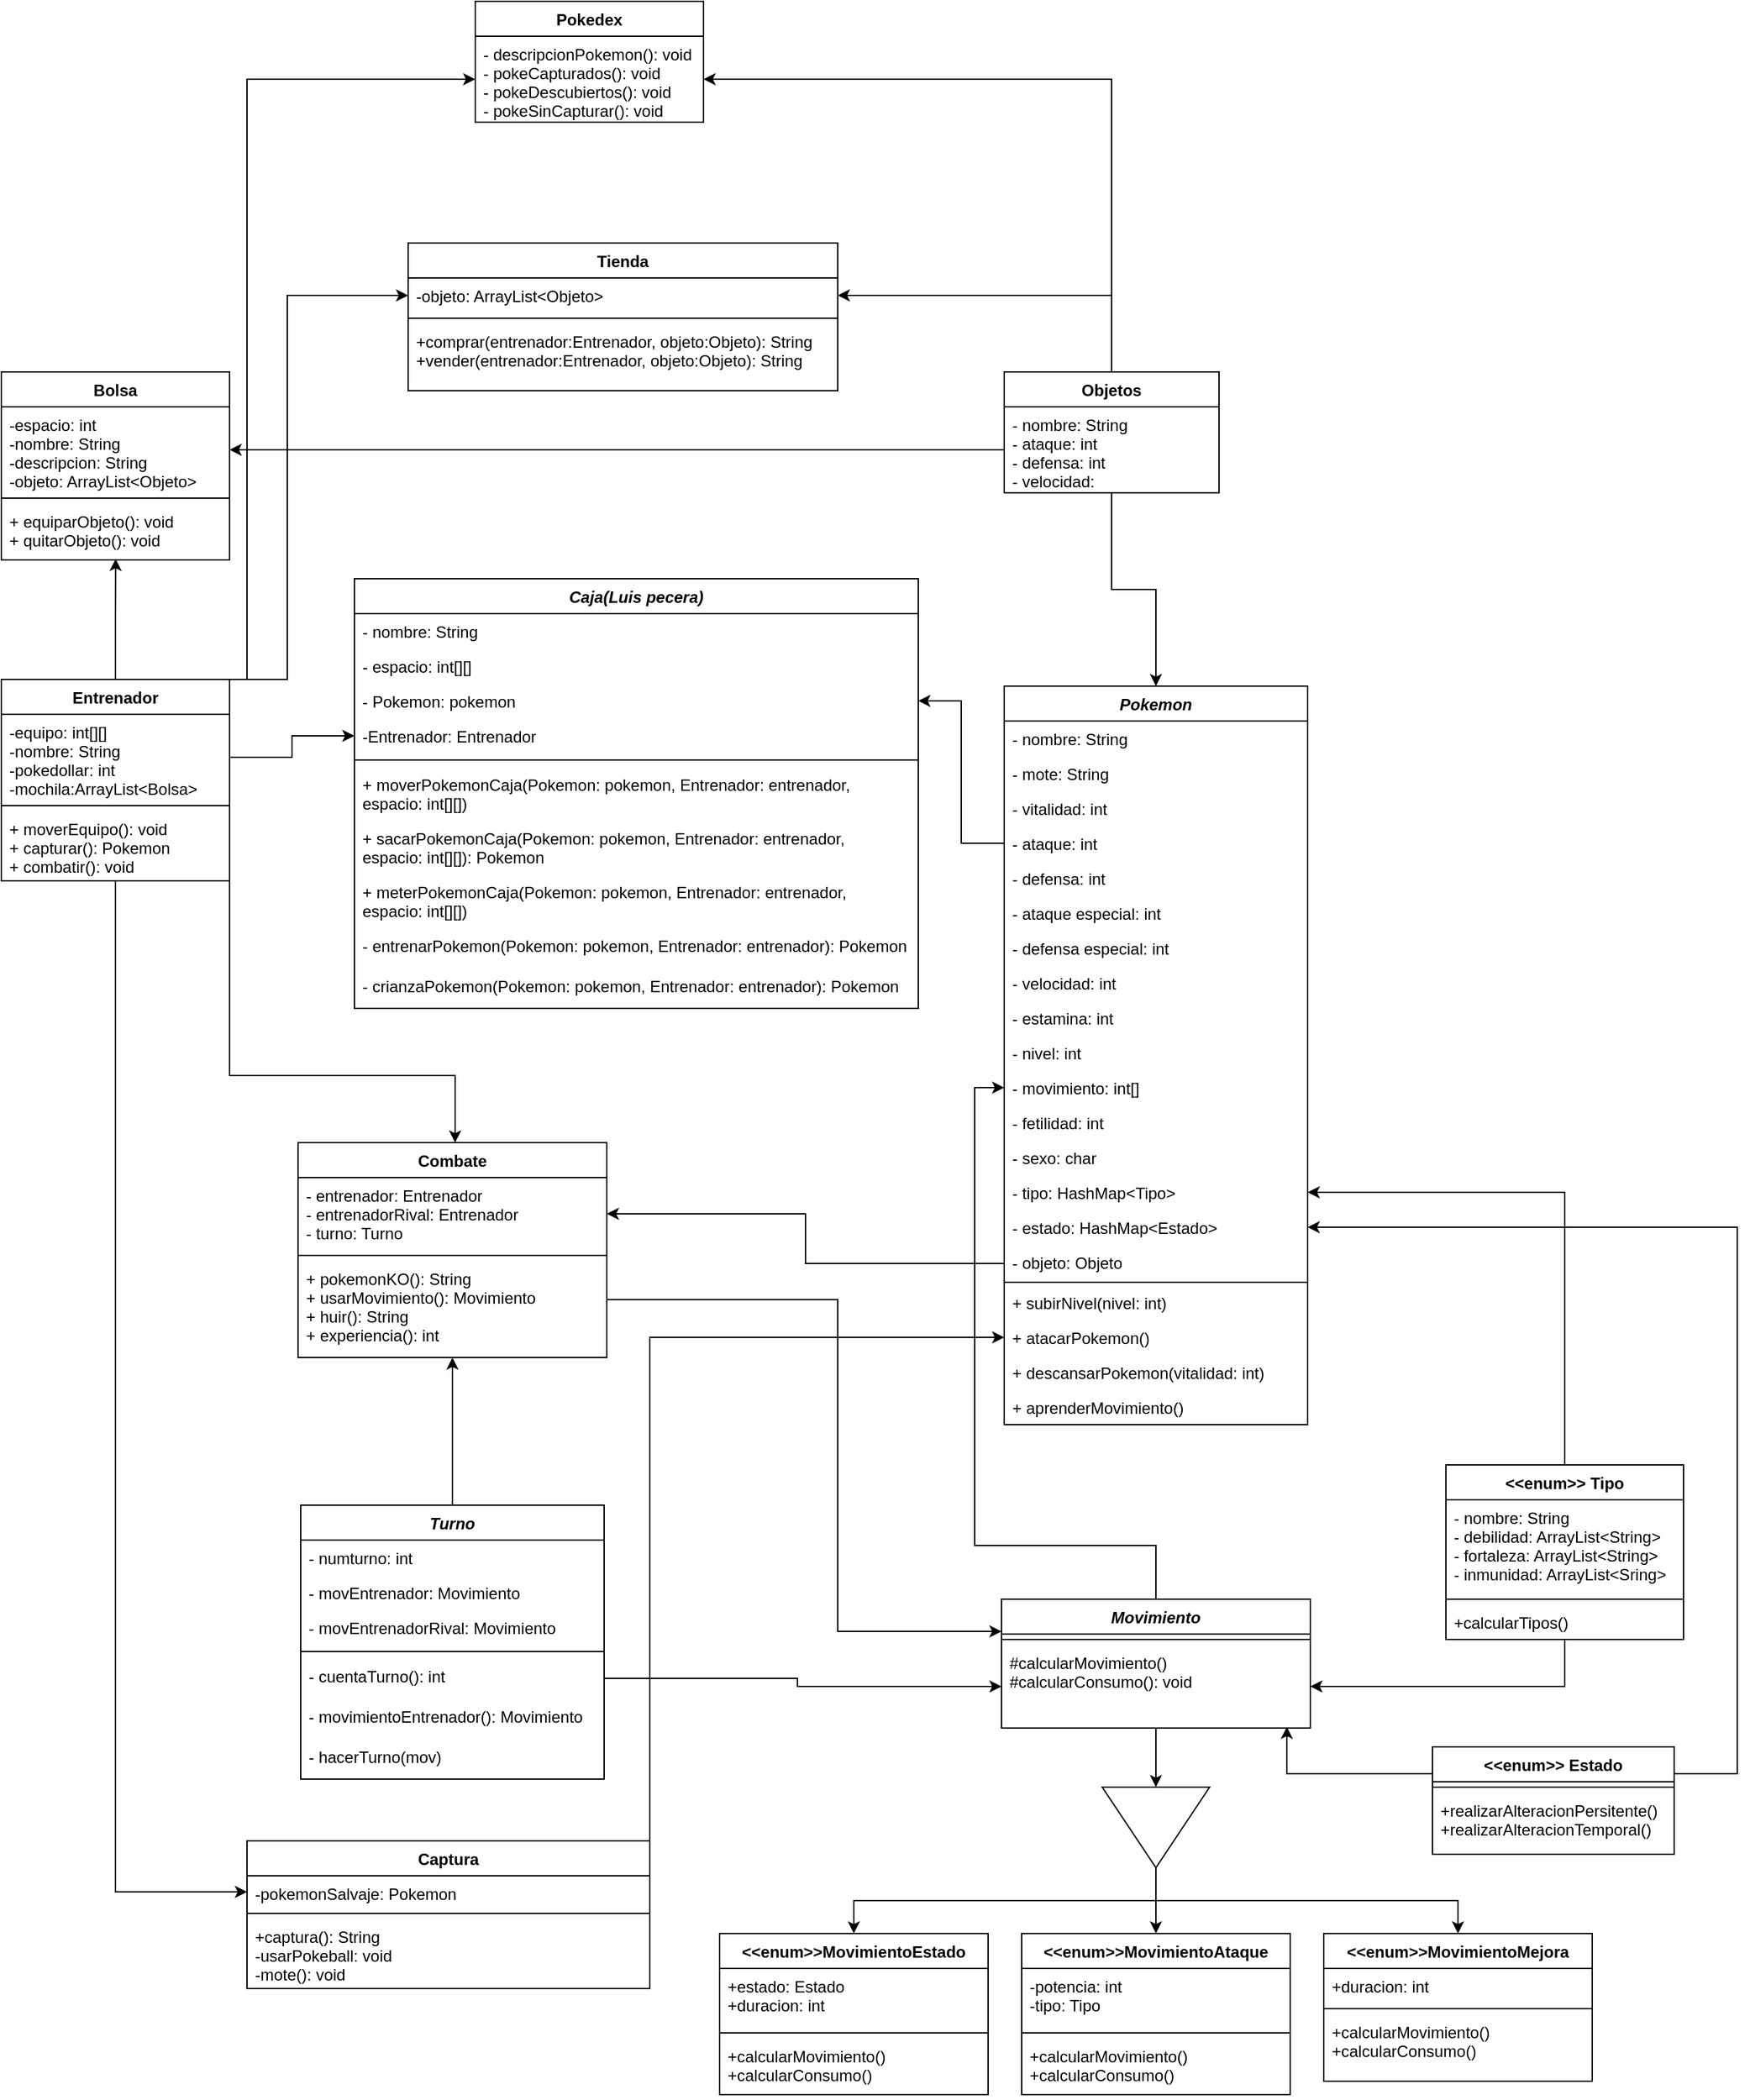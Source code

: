 <mxfile version="20.8.10" type="device"><diagram id="C5RBs43oDa-KdzZeNtuy" name="Page-1"><mxGraphModel dx="2442" dy="2124" grid="1" gridSize="10" guides="1" tooltips="1" connect="1" arrows="1" fold="1" page="1" pageScale="1" pageWidth="827" pageHeight="1169" math="0" shadow="0"><root><mxCell id="WIyWlLk6GJQsqaUBKTNV-0"/><mxCell id="WIyWlLk6GJQsqaUBKTNV-1" parent="WIyWlLk6GJQsqaUBKTNV-0"/><mxCell id="wkI_VDcs6l9DuilBh-8l-0" value="Pokemon" style="swimlane;fontStyle=3;align=center;verticalAlign=top;childLayout=stackLayout;horizontal=1;startSize=26;horizontalStack=0;resizeParent=1;resizeLast=0;collapsible=1;marginBottom=0;rounded=0;shadow=0;strokeWidth=1;" parent="WIyWlLk6GJQsqaUBKTNV-1" vertex="1"><mxGeometry x="334" y="240" width="226" height="550" as="geometry"><mxRectangle x="230" y="140" width="160" height="26" as="alternateBounds"/></mxGeometry></mxCell><mxCell id="wkI_VDcs6l9DuilBh-8l-1" value="- nombre: String" style="text;align=left;verticalAlign=top;spacingLeft=4;spacingRight=4;overflow=hidden;rotatable=0;points=[[0,0.5],[1,0.5]];portConstraint=eastwest;" parent="wkI_VDcs6l9DuilBh-8l-0" vertex="1"><mxGeometry y="26" width="226" height="26" as="geometry"/></mxCell><mxCell id="wkI_VDcs6l9DuilBh-8l-2" value="- mote: String" style="text;align=left;verticalAlign=top;spacingLeft=4;spacingRight=4;overflow=hidden;rotatable=0;points=[[0,0.5],[1,0.5]];portConstraint=eastwest;rounded=0;shadow=0;html=0;" parent="wkI_VDcs6l9DuilBh-8l-0" vertex="1"><mxGeometry y="52" width="226" height="26" as="geometry"/></mxCell><mxCell id="wkI_VDcs6l9DuilBh-8l-3" value="- vitalidad: int" style="text;align=left;verticalAlign=top;spacingLeft=4;spacingRight=4;overflow=hidden;rotatable=0;points=[[0,0.5],[1,0.5]];portConstraint=eastwest;rounded=0;shadow=0;html=0;" parent="wkI_VDcs6l9DuilBh-8l-0" vertex="1"><mxGeometry y="78" width="226" height="26" as="geometry"/></mxCell><mxCell id="wkI_VDcs6l9DuilBh-8l-4" value="- ataque: int" style="text;align=left;verticalAlign=top;spacingLeft=4;spacingRight=4;overflow=hidden;rotatable=0;points=[[0,0.5],[1,0.5]];portConstraint=eastwest;rounded=0;shadow=0;html=0;" parent="wkI_VDcs6l9DuilBh-8l-0" vertex="1"><mxGeometry y="104" width="226" height="26" as="geometry"/></mxCell><mxCell id="wkI_VDcs6l9DuilBh-8l-5" value="- defensa: int" style="text;align=left;verticalAlign=top;spacingLeft=4;spacingRight=4;overflow=hidden;rotatable=0;points=[[0,0.5],[1,0.5]];portConstraint=eastwest;rounded=0;shadow=0;html=0;" parent="wkI_VDcs6l9DuilBh-8l-0" vertex="1"><mxGeometry y="130" width="226" height="26" as="geometry"/></mxCell><mxCell id="wkI_VDcs6l9DuilBh-8l-6" value="- ataque especial: int" style="text;align=left;verticalAlign=top;spacingLeft=4;spacingRight=4;overflow=hidden;rotatable=0;points=[[0,0.5],[1,0.5]];portConstraint=eastwest;rounded=0;shadow=0;html=0;" parent="wkI_VDcs6l9DuilBh-8l-0" vertex="1"><mxGeometry y="156" width="226" height="26" as="geometry"/></mxCell><mxCell id="wkI_VDcs6l9DuilBh-8l-7" value="- defensa especial: int" style="text;align=left;verticalAlign=top;spacingLeft=4;spacingRight=4;overflow=hidden;rotatable=0;points=[[0,0.5],[1,0.5]];portConstraint=eastwest;rounded=0;shadow=0;html=0;" parent="wkI_VDcs6l9DuilBh-8l-0" vertex="1"><mxGeometry y="182" width="226" height="26" as="geometry"/></mxCell><mxCell id="wkI_VDcs6l9DuilBh-8l-8" value="- velocidad: int" style="text;align=left;verticalAlign=top;spacingLeft=4;spacingRight=4;overflow=hidden;rotatable=0;points=[[0,0.5],[1,0.5]];portConstraint=eastwest;rounded=0;shadow=0;html=0;" parent="wkI_VDcs6l9DuilBh-8l-0" vertex="1"><mxGeometry y="208" width="226" height="26" as="geometry"/></mxCell><mxCell id="wkI_VDcs6l9DuilBh-8l-9" value="- estamina: int" style="text;align=left;verticalAlign=top;spacingLeft=4;spacingRight=4;overflow=hidden;rotatable=0;points=[[0,0.5],[1,0.5]];portConstraint=eastwest;rounded=0;shadow=0;html=0;" parent="wkI_VDcs6l9DuilBh-8l-0" vertex="1"><mxGeometry y="234" width="226" height="26" as="geometry"/></mxCell><mxCell id="wkI_VDcs6l9DuilBh-8l-10" value="- nivel: int" style="text;align=left;verticalAlign=top;spacingLeft=4;spacingRight=4;overflow=hidden;rotatable=0;points=[[0,0.5],[1,0.5]];portConstraint=eastwest;rounded=0;shadow=0;html=0;" parent="wkI_VDcs6l9DuilBh-8l-0" vertex="1"><mxGeometry y="260" width="226" height="26" as="geometry"/></mxCell><mxCell id="wkI_VDcs6l9DuilBh-8l-11" value="- movimiento: int[]" style="text;align=left;verticalAlign=top;spacingLeft=4;spacingRight=4;overflow=hidden;rotatable=0;points=[[0,0.5],[1,0.5]];portConstraint=eastwest;rounded=0;shadow=0;html=0;" parent="wkI_VDcs6l9DuilBh-8l-0" vertex="1"><mxGeometry y="286" width="226" height="26" as="geometry"/></mxCell><mxCell id="wkI_VDcs6l9DuilBh-8l-12" value="- fetilidad: int" style="text;align=left;verticalAlign=top;spacingLeft=4;spacingRight=4;overflow=hidden;rotatable=0;points=[[0,0.5],[1,0.5]];portConstraint=eastwest;rounded=0;shadow=0;html=0;" parent="wkI_VDcs6l9DuilBh-8l-0" vertex="1"><mxGeometry y="312" width="226" height="26" as="geometry"/></mxCell><mxCell id="wkI_VDcs6l9DuilBh-8l-13" value="- sexo: char" style="text;align=left;verticalAlign=top;spacingLeft=4;spacingRight=4;overflow=hidden;rotatable=0;points=[[0,0.5],[1,0.5]];portConstraint=eastwest;rounded=0;shadow=0;html=0;" parent="wkI_VDcs6l9DuilBh-8l-0" vertex="1"><mxGeometry y="338" width="226" height="26" as="geometry"/></mxCell><mxCell id="wkI_VDcs6l9DuilBh-8l-14" value="- tipo: HashMap&lt;Tipo&gt;" style="text;align=left;verticalAlign=top;spacingLeft=4;spacingRight=4;overflow=hidden;rotatable=0;points=[[0,0.5],[1,0.5]];portConstraint=eastwest;rounded=0;shadow=0;html=0;" parent="wkI_VDcs6l9DuilBh-8l-0" vertex="1"><mxGeometry y="364" width="226" height="26" as="geometry"/></mxCell><mxCell id="wkI_VDcs6l9DuilBh-8l-15" value="- estado: HashMap&lt;Estado&gt;" style="text;align=left;verticalAlign=top;spacingLeft=4;spacingRight=4;overflow=hidden;rotatable=0;points=[[0,0.5],[1,0.5]];portConstraint=eastwest;rounded=0;shadow=0;html=0;" parent="wkI_VDcs6l9DuilBh-8l-0" vertex="1"><mxGeometry y="390" width="226" height="26" as="geometry"/></mxCell><mxCell id="wkI_VDcs6l9DuilBh-8l-16" value="- objeto: Objeto" style="text;align=left;verticalAlign=top;spacingLeft=4;spacingRight=4;overflow=hidden;rotatable=0;points=[[0,0.5],[1,0.5]];portConstraint=eastwest;rounded=0;shadow=0;html=0;" parent="wkI_VDcs6l9DuilBh-8l-0" vertex="1"><mxGeometry y="416" width="226" height="26" as="geometry"/></mxCell><mxCell id="wkI_VDcs6l9DuilBh-8l-17" value="" style="line;html=1;strokeWidth=1;align=left;verticalAlign=middle;spacingTop=-1;spacingLeft=3;spacingRight=3;rotatable=0;labelPosition=right;points=[];portConstraint=eastwest;" parent="wkI_VDcs6l9DuilBh-8l-0" vertex="1"><mxGeometry y="442" width="226" height="4" as="geometry"/></mxCell><mxCell id="wkI_VDcs6l9DuilBh-8l-18" value="+ subirNivel(nivel: int)&#10;" style="text;align=left;verticalAlign=top;spacingLeft=4;spacingRight=4;overflow=hidden;rotatable=0;points=[[0,0.5],[1,0.5]];portConstraint=eastwest;" parent="wkI_VDcs6l9DuilBh-8l-0" vertex="1"><mxGeometry y="446" width="226" height="26" as="geometry"/></mxCell><mxCell id="wkI_VDcs6l9DuilBh-8l-19" value="+ atacarPokemon()&#10;" style="text;align=left;verticalAlign=top;spacingLeft=4;spacingRight=4;overflow=hidden;rotatable=0;points=[[0,0.5],[1,0.5]];portConstraint=eastwest;" parent="wkI_VDcs6l9DuilBh-8l-0" vertex="1"><mxGeometry y="472" width="226" height="26" as="geometry"/></mxCell><mxCell id="wkI_VDcs6l9DuilBh-8l-20" value="+ descansarPokemon(vitalidad: int)&#10;" style="text;align=left;verticalAlign=top;spacingLeft=4;spacingRight=4;overflow=hidden;rotatable=0;points=[[0,0.5],[1,0.5]];portConstraint=eastwest;" parent="wkI_VDcs6l9DuilBh-8l-0" vertex="1"><mxGeometry y="498" width="226" height="26" as="geometry"/></mxCell><mxCell id="wkI_VDcs6l9DuilBh-8l-21" value="+ aprenderMovimiento()&#10;" style="text;align=left;verticalAlign=top;spacingLeft=4;spacingRight=4;overflow=hidden;rotatable=0;points=[[0,0.5],[1,0.5]];portConstraint=eastwest;" parent="wkI_VDcs6l9DuilBh-8l-0" vertex="1"><mxGeometry y="524" width="226" height="26" as="geometry"/></mxCell><mxCell id="MHLwoteOEM5k8l-eKAWm-13" style="edgeStyle=orthogonalEdgeStyle;rounded=0;orthogonalLoop=1;jettySize=auto;html=1;exitX=0.5;exitY=1;exitDx=0;exitDy=0;entryX=0;entryY=0.5;entryDx=0;entryDy=0;" parent="WIyWlLk6GJQsqaUBKTNV-1" source="wkI_VDcs6l9DuilBh-8l-22" target="MHLwoteOEM5k8l-eKAWm-9" edge="1"><mxGeometry relative="1" as="geometry"><Array as="points"><mxPoint x="-328" y="1138"/></Array></mxGeometry></mxCell><mxCell id="MHLwoteOEM5k8l-eKAWm-47" style="edgeStyle=orthogonalEdgeStyle;rounded=0;orthogonalLoop=1;jettySize=auto;html=1;exitX=1;exitY=0;exitDx=0;exitDy=0;entryX=0;entryY=0.5;entryDx=0;entryDy=0;" parent="WIyWlLk6GJQsqaUBKTNV-1" source="wkI_VDcs6l9DuilBh-8l-22" target="MHLwoteOEM5k8l-eKAWm-44" edge="1"><mxGeometry relative="1" as="geometry"><Array as="points"><mxPoint x="-200" y="235"/><mxPoint x="-200" y="-51"/></Array></mxGeometry></mxCell><mxCell id="MHLwoteOEM5k8l-eKAWm-53" style="edgeStyle=orthogonalEdgeStyle;rounded=0;orthogonalLoop=1;jettySize=auto;html=1;exitX=1;exitY=0;exitDx=0;exitDy=0;entryX=0;entryY=0.5;entryDx=0;entryDy=0;" parent="WIyWlLk6GJQsqaUBKTNV-1" source="wkI_VDcs6l9DuilBh-8l-22" edge="1"><mxGeometry relative="1" as="geometry"><Array as="points"><mxPoint x="-230" y="235"/><mxPoint x="-230" y="-212"/></Array><mxPoint x="-60" y="-212.0" as="targetPoint"/></mxGeometry></mxCell><mxCell id="nz8zlOz7kY8zTVp9mE1K-13" style="edgeStyle=orthogonalEdgeStyle;rounded=0;orthogonalLoop=1;jettySize=auto;html=1;exitX=0.5;exitY=0;exitDx=0;exitDy=0;entryX=0.501;entryY=0.981;entryDx=0;entryDy=0;entryPerimeter=0;" edge="1" parent="WIyWlLk6GJQsqaUBKTNV-1" source="wkI_VDcs6l9DuilBh-8l-22" target="nz8zlOz7kY8zTVp9mE1K-8"><mxGeometry relative="1" as="geometry"/></mxCell><mxCell id="wkI_VDcs6l9DuilBh-8l-22" value="Entrenador" style="swimlane;fontStyle=1;align=center;verticalAlign=top;childLayout=stackLayout;horizontal=1;startSize=26;horizontalStack=0;resizeParent=1;resizeParentMax=0;resizeLast=0;collapsible=1;marginBottom=0;" parent="WIyWlLk6GJQsqaUBKTNV-1" vertex="1"><mxGeometry x="-413" y="235" width="170" height="150" as="geometry"/></mxCell><mxCell id="wkI_VDcs6l9DuilBh-8l-23" value="-equipo: int[][]&#10;-nombre: String&#10;-pokedollar: int&#10;-mochila:ArrayList&lt;Bolsa&gt;&#10;&#10;" style="text;strokeColor=none;fillColor=none;align=left;verticalAlign=top;spacingLeft=4;spacingRight=4;overflow=hidden;rotatable=0;points=[[0,0.5],[1,0.5]];portConstraint=eastwest;" parent="wkI_VDcs6l9DuilBh-8l-22" vertex="1"><mxGeometry y="26" width="170" height="64" as="geometry"/></mxCell><mxCell id="wkI_VDcs6l9DuilBh-8l-24" value="" style="line;strokeWidth=1;fillColor=none;align=left;verticalAlign=middle;spacingTop=-1;spacingLeft=3;spacingRight=3;rotatable=0;labelPosition=right;points=[];portConstraint=eastwest;strokeColor=inherit;" parent="wkI_VDcs6l9DuilBh-8l-22" vertex="1"><mxGeometry y="90" width="170" height="8" as="geometry"/></mxCell><mxCell id="wkI_VDcs6l9DuilBh-8l-25" value="+ moverEquipo(): void&#10;+ capturar(): Pokemon&#10;+ combatir(): void" style="text;strokeColor=none;fillColor=none;align=left;verticalAlign=top;spacingLeft=4;spacingRight=4;overflow=hidden;rotatable=0;points=[[0,0.5],[1,0.5]];portConstraint=eastwest;" parent="wkI_VDcs6l9DuilBh-8l-22" vertex="1"><mxGeometry y="98" width="170" height="52" as="geometry"/></mxCell><mxCell id="MHLwoteOEM5k8l-eKAWm-48" style="edgeStyle=orthogonalEdgeStyle;rounded=0;orthogonalLoop=1;jettySize=auto;html=1;exitX=0.5;exitY=0;exitDx=0;exitDy=0;entryX=1;entryY=0.5;entryDx=0;entryDy=0;" parent="WIyWlLk6GJQsqaUBKTNV-1" source="MHLwoteOEM5k8l-eKAWm-55" target="MHLwoteOEM5k8l-eKAWm-44" edge="1"><mxGeometry relative="1" as="geometry"><mxPoint x="447" y="40" as="sourcePoint"/></mxGeometry></mxCell><mxCell id="wkI_VDcs6l9DuilBh-8l-62" style="edgeStyle=orthogonalEdgeStyle;rounded=0;orthogonalLoop=1;jettySize=auto;html=1;exitX=0.5;exitY=1;exitDx=0;exitDy=0;entryX=0;entryY=0.5;entryDx=0;entryDy=0;" parent="WIyWlLk6GJQsqaUBKTNV-1" source="wkI_VDcs6l9DuilBh-8l-43" target="wkI_VDcs6l9DuilBh-8l-61" edge="1"><mxGeometry relative="1" as="geometry"/></mxCell><mxCell id="wkI_VDcs6l9DuilBh-8l-66" style="edgeStyle=orthogonalEdgeStyle;rounded=0;orthogonalLoop=1;jettySize=auto;html=1;exitX=0.5;exitY=0;exitDx=0;exitDy=0;entryX=0;entryY=0.5;entryDx=0;entryDy=0;" parent="WIyWlLk6GJQsqaUBKTNV-1" source="wkI_VDcs6l9DuilBh-8l-43" target="wkI_VDcs6l9DuilBh-8l-11" edge="1"><mxGeometry relative="1" as="geometry"><Array as="points"><mxPoint x="447" y="880"/><mxPoint x="312" y="880"/><mxPoint x="312" y="539"/></Array></mxGeometry></mxCell><mxCell id="wkI_VDcs6l9DuilBh-8l-43" value="Movimiento" style="swimlane;fontStyle=3;align=center;verticalAlign=top;childLayout=stackLayout;horizontal=1;startSize=26;horizontalStack=0;resizeParent=1;resizeParentMax=0;resizeLast=0;collapsible=1;marginBottom=0;" parent="WIyWlLk6GJQsqaUBKTNV-1" vertex="1"><mxGeometry x="332" y="920" width="230" height="96" as="geometry"/></mxCell><mxCell id="wkI_VDcs6l9DuilBh-8l-44" value="" style="line;strokeWidth=1;fillColor=none;align=left;verticalAlign=middle;spacingTop=-1;spacingLeft=3;spacingRight=3;rotatable=0;labelPosition=right;points=[];portConstraint=eastwest;strokeColor=inherit;" parent="wkI_VDcs6l9DuilBh-8l-43" vertex="1"><mxGeometry y="26" width="230" height="8" as="geometry"/></mxCell><mxCell id="wkI_VDcs6l9DuilBh-8l-45" value="#calcularMovimiento()&#10;#calcularConsumo(): void" style="text;strokeColor=none;fillColor=none;align=left;verticalAlign=top;spacingLeft=4;spacingRight=4;overflow=hidden;rotatable=0;points=[[0,0.5],[1,0.5]];portConstraint=eastwest;" parent="wkI_VDcs6l9DuilBh-8l-43" vertex="1"><mxGeometry y="34" width="230" height="62" as="geometry"/></mxCell><mxCell id="wkI_VDcs6l9DuilBh-8l-49" value="&lt;&lt;enum&gt;&gt;MovimientoEstado" style="swimlane;fontStyle=1;align=center;verticalAlign=top;childLayout=stackLayout;horizontal=1;startSize=26;horizontalStack=0;resizeParent=1;resizeParentMax=0;resizeLast=0;collapsible=1;marginBottom=0;" parent="WIyWlLk6GJQsqaUBKTNV-1" vertex="1"><mxGeometry x="122" y="1169" width="200" height="120" as="geometry"/></mxCell><mxCell id="wkI_VDcs6l9DuilBh-8l-50" value="+estado: Estado&#10;+duracion: int" style="text;strokeColor=none;fillColor=none;align=left;verticalAlign=top;spacingLeft=4;spacingRight=4;overflow=hidden;rotatable=0;points=[[0,0.5],[1,0.5]];portConstraint=eastwest;" parent="wkI_VDcs6l9DuilBh-8l-49" vertex="1"><mxGeometry y="26" width="200" height="44" as="geometry"/></mxCell><mxCell id="wkI_VDcs6l9DuilBh-8l-51" value="" style="line;strokeWidth=1;fillColor=none;align=left;verticalAlign=middle;spacingTop=-1;spacingLeft=3;spacingRight=3;rotatable=0;labelPosition=right;points=[];portConstraint=eastwest;" parent="wkI_VDcs6l9DuilBh-8l-49" vertex="1"><mxGeometry y="70" width="200" height="8" as="geometry"/></mxCell><mxCell id="wkI_VDcs6l9DuilBh-8l-52" value="+calcularMovimiento()&#10;+calcularConsumo()" style="text;strokeColor=none;fillColor=none;align=left;verticalAlign=top;spacingLeft=4;spacingRight=4;overflow=hidden;rotatable=0;points=[[0,0.5],[1,0.5]];portConstraint=eastwest;" parent="wkI_VDcs6l9DuilBh-8l-49" vertex="1"><mxGeometry y="78" width="200" height="42" as="geometry"/></mxCell><mxCell id="wkI_VDcs6l9DuilBh-8l-53" value="&lt;&lt;enum&gt;&gt;MovimientoAtaque" style="swimlane;fontStyle=1;align=center;verticalAlign=top;childLayout=stackLayout;horizontal=1;startSize=26;horizontalStack=0;resizeParent=1;resizeParentMax=0;resizeLast=0;collapsible=1;marginBottom=0;" parent="WIyWlLk6GJQsqaUBKTNV-1" vertex="1"><mxGeometry x="347" y="1169" width="200" height="120" as="geometry"/></mxCell><mxCell id="wkI_VDcs6l9DuilBh-8l-54" value="-potencia: int&#10;-tipo: Tipo" style="text;strokeColor=none;fillColor=none;align=left;verticalAlign=top;spacingLeft=4;spacingRight=4;overflow=hidden;rotatable=0;points=[[0,0.5],[1,0.5]];portConstraint=eastwest;" parent="wkI_VDcs6l9DuilBh-8l-53" vertex="1"><mxGeometry y="26" width="200" height="44" as="geometry"/></mxCell><mxCell id="wkI_VDcs6l9DuilBh-8l-55" value="" style="line;strokeWidth=1;fillColor=none;align=left;verticalAlign=middle;spacingTop=-1;spacingLeft=3;spacingRight=3;rotatable=0;labelPosition=right;points=[];portConstraint=eastwest;" parent="wkI_VDcs6l9DuilBh-8l-53" vertex="1"><mxGeometry y="70" width="200" height="8" as="geometry"/></mxCell><mxCell id="wkI_VDcs6l9DuilBh-8l-56" value="+calcularMovimiento()&#10;+calcularConsumo()" style="text;strokeColor=none;fillColor=none;align=left;verticalAlign=top;spacingLeft=4;spacingRight=4;overflow=hidden;rotatable=0;points=[[0,0.5],[1,0.5]];portConstraint=eastwest;" parent="wkI_VDcs6l9DuilBh-8l-53" vertex="1"><mxGeometry y="78" width="200" height="42" as="geometry"/></mxCell><mxCell id="wkI_VDcs6l9DuilBh-8l-57" value="&lt;&lt;enum&gt;&gt;MovimientoMejora" style="swimlane;fontStyle=1;align=center;verticalAlign=top;childLayout=stackLayout;horizontal=1;startSize=26;horizontalStack=0;resizeParent=1;resizeParentMax=0;resizeLast=0;collapsible=1;marginBottom=0;" parent="WIyWlLk6GJQsqaUBKTNV-1" vertex="1"><mxGeometry x="572" y="1169" width="200" height="110" as="geometry"/></mxCell><mxCell id="wkI_VDcs6l9DuilBh-8l-58" value="+duracion: int" style="text;strokeColor=none;fillColor=none;align=left;verticalAlign=top;spacingLeft=4;spacingRight=4;overflow=hidden;rotatable=0;points=[[0,0.5],[1,0.5]];portConstraint=eastwest;" parent="wkI_VDcs6l9DuilBh-8l-57" vertex="1"><mxGeometry y="26" width="200" height="26" as="geometry"/></mxCell><mxCell id="wkI_VDcs6l9DuilBh-8l-59" value="" style="line;strokeWidth=1;fillColor=none;align=left;verticalAlign=middle;spacingTop=-1;spacingLeft=3;spacingRight=3;rotatable=0;labelPosition=right;points=[];portConstraint=eastwest;" parent="wkI_VDcs6l9DuilBh-8l-57" vertex="1"><mxGeometry y="52" width="200" height="8" as="geometry"/></mxCell><mxCell id="wkI_VDcs6l9DuilBh-8l-60" value="+calcularMovimiento()&#10;+calcularConsumo()" style="text;strokeColor=none;fillColor=none;align=left;verticalAlign=top;spacingLeft=4;spacingRight=4;overflow=hidden;rotatable=0;points=[[0,0.5],[1,0.5]];portConstraint=eastwest;" parent="wkI_VDcs6l9DuilBh-8l-57" vertex="1"><mxGeometry y="60" width="200" height="50" as="geometry"/></mxCell><mxCell id="wkI_VDcs6l9DuilBh-8l-63" style="edgeStyle=orthogonalEdgeStyle;rounded=0;orthogonalLoop=1;jettySize=auto;html=1;exitX=1;exitY=0.5;exitDx=0;exitDy=0;entryX=0.5;entryY=0;entryDx=0;entryDy=0;" parent="WIyWlLk6GJQsqaUBKTNV-1" source="wkI_VDcs6l9DuilBh-8l-61" target="wkI_VDcs6l9DuilBh-8l-53" edge="1"><mxGeometry relative="1" as="geometry"/></mxCell><mxCell id="wkI_VDcs6l9DuilBh-8l-64" style="edgeStyle=orthogonalEdgeStyle;rounded=0;orthogonalLoop=1;jettySize=auto;html=1;exitX=1;exitY=0.5;exitDx=0;exitDy=0;entryX=0.5;entryY=0;entryDx=0;entryDy=0;" parent="WIyWlLk6GJQsqaUBKTNV-1" source="wkI_VDcs6l9DuilBh-8l-61" target="wkI_VDcs6l9DuilBh-8l-57" edge="1"><mxGeometry relative="1" as="geometry"/></mxCell><mxCell id="wkI_VDcs6l9DuilBh-8l-65" style="edgeStyle=orthogonalEdgeStyle;rounded=0;orthogonalLoop=1;jettySize=auto;html=1;exitX=1;exitY=0.5;exitDx=0;exitDy=0;entryX=0.5;entryY=0;entryDx=0;entryDy=0;" parent="WIyWlLk6GJQsqaUBKTNV-1" source="wkI_VDcs6l9DuilBh-8l-61" target="wkI_VDcs6l9DuilBh-8l-49" edge="1"><mxGeometry relative="1" as="geometry"/></mxCell><mxCell id="wkI_VDcs6l9DuilBh-8l-61" value="" style="triangle;whiteSpace=wrap;html=1;rotation=90;" parent="WIyWlLk6GJQsqaUBKTNV-1" vertex="1"><mxGeometry x="417" y="1050" width="60" height="80" as="geometry"/></mxCell><mxCell id="wkI_VDcs6l9DuilBh-8l-152" style="edgeStyle=elbowEdgeStyle;rounded=0;orthogonalLoop=1;jettySize=auto;html=1;exitX=1;exitY=0.25;exitDx=0;exitDy=0;entryX=1;entryY=0.5;entryDx=0;entryDy=0;" parent="WIyWlLk6GJQsqaUBKTNV-1" source="wkI_VDcs6l9DuilBh-8l-72" target="wkI_VDcs6l9DuilBh-8l-15" edge="1"><mxGeometry relative="1" as="geometry"><Array as="points"><mxPoint x="880" y="860"/></Array></mxGeometry></mxCell><mxCell id="wkI_VDcs6l9DuilBh-8l-171" style="edgeStyle=orthogonalEdgeStyle;rounded=0;orthogonalLoop=1;jettySize=auto;html=1;exitX=0;exitY=0.25;exitDx=0;exitDy=0;entryX=0.924;entryY=0.985;entryDx=0;entryDy=0;entryPerimeter=0;" parent="WIyWlLk6GJQsqaUBKTNV-1" source="wkI_VDcs6l9DuilBh-8l-72" target="wkI_VDcs6l9DuilBh-8l-45" edge="1"><mxGeometry relative="1" as="geometry"/></mxCell><mxCell id="wkI_VDcs6l9DuilBh-8l-72" value="&lt;&lt;enum&gt;&gt; Estado" style="swimlane;fontStyle=1;align=center;verticalAlign=top;childLayout=stackLayout;horizontal=1;startSize=26;horizontalStack=0;resizeParent=1;resizeParentMax=0;resizeLast=0;collapsible=1;marginBottom=0;" parent="WIyWlLk6GJQsqaUBKTNV-1" vertex="1"><mxGeometry x="653" y="1030" width="180" height="80" as="geometry"/></mxCell><mxCell id="wkI_VDcs6l9DuilBh-8l-73" value="" style="line;strokeWidth=1;fillColor=none;align=left;verticalAlign=middle;spacingTop=-1;spacingLeft=3;spacingRight=3;rotatable=0;labelPosition=right;points=[];portConstraint=eastwest;" parent="wkI_VDcs6l9DuilBh-8l-72" vertex="1"><mxGeometry y="26" width="180" height="8" as="geometry"/></mxCell><mxCell id="wkI_VDcs6l9DuilBh-8l-74" value="+realizarAlteracionPersitente()&#10;+realizarAlteracionTemporal()" style="text;strokeColor=none;fillColor=none;align=left;verticalAlign=top;spacingLeft=4;spacingRight=4;overflow=hidden;rotatable=0;points=[[0,0.5],[1,0.5]];portConstraint=eastwest;" parent="wkI_VDcs6l9DuilBh-8l-72" vertex="1"><mxGeometry y="34" width="180" height="46" as="geometry"/></mxCell><mxCell id="wkI_VDcs6l9DuilBh-8l-80" value="Caja(Luis pecera)" style="swimlane;fontStyle=3;align=center;verticalAlign=top;childLayout=stackLayout;horizontal=1;startSize=26;horizontalStack=0;resizeParent=1;resizeLast=0;collapsible=1;marginBottom=0;rounded=0;shadow=0;strokeWidth=1;" parent="WIyWlLk6GJQsqaUBKTNV-1" vertex="1"><mxGeometry x="-150" y="160" width="420" height="320" as="geometry"><mxRectangle x="230" y="140" width="160" height="26" as="alternateBounds"/></mxGeometry></mxCell><mxCell id="wkI_VDcs6l9DuilBh-8l-81" value="- nombre: String" style="text;align=left;verticalAlign=top;spacingLeft=4;spacingRight=4;overflow=hidden;rotatable=0;points=[[0,0.5],[1,0.5]];portConstraint=eastwest;" parent="wkI_VDcs6l9DuilBh-8l-80" vertex="1"><mxGeometry y="26" width="420" height="26" as="geometry"/></mxCell><mxCell id="MHLwoteOEM5k8l-eKAWm-28" value="- espacio: int[][]&#10;" style="text;align=left;verticalAlign=top;spacingLeft=4;spacingRight=4;overflow=hidden;rotatable=0;points=[[0,0.5],[1,0.5]];portConstraint=eastwest;" parent="wkI_VDcs6l9DuilBh-8l-80" vertex="1"><mxGeometry y="52" width="420" height="26" as="geometry"/></mxCell><mxCell id="wkI_VDcs6l9DuilBh-8l-82" value="- Pokemon: pokemon&#10;" style="text;align=left;verticalAlign=top;spacingLeft=4;spacingRight=4;overflow=hidden;rotatable=0;points=[[0,0.5],[1,0.5]];portConstraint=eastwest;" parent="wkI_VDcs6l9DuilBh-8l-80" vertex="1"><mxGeometry y="78" width="420" height="26" as="geometry"/></mxCell><mxCell id="MHLwoteOEM5k8l-eKAWm-30" value="-Entrenador: Entrenador" style="text;align=left;verticalAlign=top;spacingLeft=4;spacingRight=4;overflow=hidden;rotatable=0;points=[[0,0.5],[1,0.5]];portConstraint=eastwest;" parent="wkI_VDcs6l9DuilBh-8l-80" vertex="1"><mxGeometry y="104" width="420" height="26" as="geometry"/></mxCell><mxCell id="wkI_VDcs6l9DuilBh-8l-85" value="" style="line;html=1;strokeWidth=1;align=left;verticalAlign=middle;spacingTop=-1;spacingLeft=3;spacingRight=3;rotatable=0;labelPosition=right;points=[];portConstraint=eastwest;" parent="wkI_VDcs6l9DuilBh-8l-80" vertex="1"><mxGeometry y="130" width="420" height="10" as="geometry"/></mxCell><mxCell id="wkI_VDcs6l9DuilBh-8l-86" value="+ moverPokemonCaja(Pokemon: pokemon, Entrenador: entrenador,&#10;espacio: int[][])" style="text;align=left;verticalAlign=top;spacingLeft=4;spacingRight=4;overflow=hidden;rotatable=0;points=[[0,0.5],[1,0.5]];portConstraint=eastwest;rounded=0;shadow=0;html=0;" parent="wkI_VDcs6l9DuilBh-8l-80" vertex="1"><mxGeometry y="140" width="420" height="40" as="geometry"/></mxCell><mxCell id="MHLwoteOEM5k8l-eKAWm-23" value="+ sacarPokemonCaja(Pokemon: pokemon, Entrenador: entrenador,&#10;espacio: int[][]): Pokemon" style="text;align=left;verticalAlign=top;spacingLeft=4;spacingRight=4;overflow=hidden;rotatable=0;points=[[0,0.5],[1,0.5]];portConstraint=eastwest;rounded=0;shadow=0;html=0;" parent="wkI_VDcs6l9DuilBh-8l-80" vertex="1"><mxGeometry y="180" width="420" height="40" as="geometry"/></mxCell><mxCell id="MHLwoteOEM5k8l-eKAWm-24" value="+ meterPokemonCaja(Pokemon: pokemon, Entrenador: entrenador,&#10;espacio: int[][])" style="text;align=left;verticalAlign=top;spacingLeft=4;spacingRight=4;overflow=hidden;rotatable=0;points=[[0,0.5],[1,0.5]];portConstraint=eastwest;rounded=0;shadow=0;html=0;" parent="wkI_VDcs6l9DuilBh-8l-80" vertex="1"><mxGeometry y="220" width="420" height="40" as="geometry"/></mxCell><mxCell id="MHLwoteOEM5k8l-eKAWm-25" value="- entrenarPokemon(Pokemon: pokemon, Entrenador: entrenador): Pokemon " style="text;align=left;verticalAlign=top;spacingLeft=4;spacingRight=4;overflow=hidden;rotatable=0;points=[[0,0.5],[1,0.5]];portConstraint=eastwest;rounded=0;shadow=0;html=0;" parent="wkI_VDcs6l9DuilBh-8l-80" vertex="1"><mxGeometry y="260" width="420" height="30" as="geometry"/></mxCell><mxCell id="MHLwoteOEM5k8l-eKAWm-26" value="- crianzaPokemon(Pokemon: pokemon, Entrenador: entrenador): Pokemon" style="text;align=left;verticalAlign=top;spacingLeft=4;spacingRight=4;overflow=hidden;rotatable=0;points=[[0,0.5],[1,0.5]];portConstraint=eastwest;rounded=0;shadow=0;html=0;" parent="wkI_VDcs6l9DuilBh-8l-80" vertex="1"><mxGeometry y="290" width="420" height="30" as="geometry"/></mxCell><mxCell id="wkI_VDcs6l9DuilBh-8l-87" style="edgeStyle=orthogonalEdgeStyle;rounded=0;orthogonalLoop=1;jettySize=auto;html=1;exitX=1;exitY=0.5;exitDx=0;exitDy=0;entryX=0;entryY=0.5;entryDx=0;entryDy=0;" parent="WIyWlLk6GJQsqaUBKTNV-1" source="wkI_VDcs6l9DuilBh-8l-23" target="MHLwoteOEM5k8l-eKAWm-30" edge="1"><mxGeometry relative="1" as="geometry"/></mxCell><mxCell id="wkI_VDcs6l9DuilBh-8l-148" style="edgeStyle=elbowEdgeStyle;rounded=0;orthogonalLoop=1;jettySize=auto;html=1;exitX=0.5;exitY=0;exitDx=0;exitDy=0;" parent="WIyWlLk6GJQsqaUBKTNV-1" source="wkI_VDcs6l9DuilBh-8l-135" target="MHLwoteOEM5k8l-eKAWm-6" edge="1"><mxGeometry relative="1" as="geometry"><mxPoint x="-77" y="750" as="targetPoint"/></mxGeometry></mxCell><mxCell id="wkI_VDcs6l9DuilBh-8l-135" value="Turno" style="swimlane;fontStyle=3;align=center;verticalAlign=top;childLayout=stackLayout;horizontal=1;startSize=26;horizontalStack=0;resizeParent=1;resizeLast=0;collapsible=1;marginBottom=0;rounded=0;shadow=0;strokeWidth=1;" parent="WIyWlLk6GJQsqaUBKTNV-1" vertex="1"><mxGeometry x="-190" y="850" width="226" height="204" as="geometry"><mxRectangle x="230" y="140" width="160" height="26" as="alternateBounds"/></mxGeometry></mxCell><mxCell id="wkI_VDcs6l9DuilBh-8l-136" value="- numturno: int" style="text;align=left;verticalAlign=top;spacingLeft=4;spacingRight=4;overflow=hidden;rotatable=0;points=[[0,0.5],[1,0.5]];portConstraint=eastwest;" parent="wkI_VDcs6l9DuilBh-8l-135" vertex="1"><mxGeometry y="26" width="226" height="26" as="geometry"/></mxCell><mxCell id="wkI_VDcs6l9DuilBh-8l-137" value="- movEntrenador: Movimiento" style="text;align=left;verticalAlign=top;spacingLeft=4;spacingRight=4;overflow=hidden;rotatable=0;points=[[0,0.5],[1,0.5]];portConstraint=eastwest;" parent="wkI_VDcs6l9DuilBh-8l-135" vertex="1"><mxGeometry y="52" width="226" height="26" as="geometry"/></mxCell><mxCell id="wkI_VDcs6l9DuilBh-8l-138" value="- movEntrenadorRival: Movimiento" style="text;align=left;verticalAlign=top;spacingLeft=4;spacingRight=4;overflow=hidden;rotatable=0;points=[[0,0.5],[1,0.5]];portConstraint=eastwest;" parent="wkI_VDcs6l9DuilBh-8l-135" vertex="1"><mxGeometry y="78" width="226" height="26" as="geometry"/></mxCell><mxCell id="wkI_VDcs6l9DuilBh-8l-140" value="" style="line;html=1;strokeWidth=1;align=left;verticalAlign=middle;spacingTop=-1;spacingLeft=3;spacingRight=3;rotatable=0;labelPosition=right;points=[];portConstraint=eastwest;" parent="wkI_VDcs6l9DuilBh-8l-135" vertex="1"><mxGeometry y="104" width="226" height="10" as="geometry"/></mxCell><mxCell id="wkI_VDcs6l9DuilBh-8l-141" value="- cuentaTurno(): int" style="text;align=left;verticalAlign=top;spacingLeft=4;spacingRight=4;overflow=hidden;rotatable=0;points=[[0,0.5],[1,0.5]];portConstraint=eastwest;rounded=0;shadow=0;html=0;" parent="wkI_VDcs6l9DuilBh-8l-135" vertex="1"><mxGeometry y="114" width="226" height="30" as="geometry"/></mxCell><mxCell id="MHLwoteOEM5k8l-eKAWm-1" value="- movimientoEntrenador(): Movimiento" style="text;align=left;verticalAlign=top;spacingLeft=4;spacingRight=4;overflow=hidden;rotatable=0;points=[[0,0.5],[1,0.5]];portConstraint=eastwest;rounded=0;shadow=0;html=0;" parent="wkI_VDcs6l9DuilBh-8l-135" vertex="1"><mxGeometry y="144" width="226" height="30" as="geometry"/></mxCell><mxCell id="MHLwoteOEM5k8l-eKAWm-2" value="- hacerTurno(mov)" style="text;align=left;verticalAlign=top;spacingLeft=4;spacingRight=4;overflow=hidden;rotatable=0;points=[[0,0.5],[1,0.5]];portConstraint=eastwest;rounded=0;shadow=0;html=0;" parent="wkI_VDcs6l9DuilBh-8l-135" vertex="1"><mxGeometry y="174" width="226" height="30" as="geometry"/></mxCell><mxCell id="wkI_VDcs6l9DuilBh-8l-153" style="edgeStyle=elbowEdgeStyle;rounded=0;orthogonalLoop=1;jettySize=auto;html=1;exitX=1;exitY=0.5;exitDx=0;exitDy=0;entryX=0;entryY=0.5;entryDx=0;entryDy=0;" parent="WIyWlLk6GJQsqaUBKTNV-1" source="wkI_VDcs6l9DuilBh-8l-141" target="wkI_VDcs6l9DuilBh-8l-45" edge="1"><mxGeometry relative="1" as="geometry"><Array as="points"><mxPoint x="180" y="1010"/></Array></mxGeometry></mxCell><mxCell id="wkI_VDcs6l9DuilBh-8l-154" style="edgeStyle=elbowEdgeStyle;rounded=0;orthogonalLoop=1;jettySize=auto;html=1;exitX=0.999;exitY=0.401;exitDx=0;exitDy=0;entryX=0;entryY=0.25;entryDx=0;entryDy=0;exitPerimeter=0;" parent="WIyWlLk6GJQsqaUBKTNV-1" source="MHLwoteOEM5k8l-eKAWm-6" target="wkI_VDcs6l9DuilBh-8l-43" edge="1"><mxGeometry relative="1" as="geometry"><Array as="points"><mxPoint x="210" y="820"/></Array><mxPoint x="40" y="697" as="sourcePoint"/></mxGeometry></mxCell><mxCell id="wkI_VDcs6l9DuilBh-8l-158" style="edgeStyle=elbowEdgeStyle;rounded=0;orthogonalLoop=1;jettySize=auto;elbow=vertical;html=1;exitX=1;exitY=0.5;exitDx=0;exitDy=0;entryX=0.5;entryY=0;entryDx=0;entryDy=0;" parent="WIyWlLk6GJQsqaUBKTNV-1" source="wkI_VDcs6l9DuilBh-8l-25" edge="1"><mxGeometry relative="1" as="geometry"><mxPoint x="-75" y="580" as="targetPoint"/><Array as="points"><mxPoint x="-140" y="530"/></Array></mxGeometry></mxCell><mxCell id="MHLwoteOEM5k8l-eKAWm-3" value="Combate" style="swimlane;fontStyle=1;align=center;verticalAlign=top;childLayout=stackLayout;horizontal=1;startSize=26;horizontalStack=0;resizeParent=1;resizeParentMax=0;resizeLast=0;collapsible=1;marginBottom=0;" parent="WIyWlLk6GJQsqaUBKTNV-1" vertex="1"><mxGeometry x="-192" y="580" width="230" height="160" as="geometry"/></mxCell><mxCell id="MHLwoteOEM5k8l-eKAWm-4" value="- entrenador: Entrenador&#10;- entrenadorRival: Entrenador&#10;- turno: Turno&#10;" style="text;strokeColor=none;fillColor=none;align=left;verticalAlign=top;spacingLeft=4;spacingRight=4;overflow=hidden;rotatable=0;points=[[0,0.5],[1,0.5]];portConstraint=eastwest;" parent="MHLwoteOEM5k8l-eKAWm-3" vertex="1"><mxGeometry y="26" width="230" height="54" as="geometry"/></mxCell><mxCell id="MHLwoteOEM5k8l-eKAWm-5" value="" style="line;strokeWidth=1;fillColor=none;align=left;verticalAlign=middle;spacingTop=-1;spacingLeft=3;spacingRight=3;rotatable=0;labelPosition=right;points=[];portConstraint=eastwest;strokeColor=inherit;" parent="MHLwoteOEM5k8l-eKAWm-3" vertex="1"><mxGeometry y="80" width="230" height="8" as="geometry"/></mxCell><mxCell id="MHLwoteOEM5k8l-eKAWm-6" value="+ pokemonKO(): String&#10;+ usarMovimiento(): Movimiento&#10;+ huir(): String&#10;+ experiencia(): int" style="text;strokeColor=none;fillColor=none;align=left;verticalAlign=top;spacingLeft=4;spacingRight=4;overflow=hidden;rotatable=0;points=[[0,0.5],[1,0.5]];portConstraint=eastwest;" parent="MHLwoteOEM5k8l-eKAWm-3" vertex="1"><mxGeometry y="88" width="230" height="72" as="geometry"/></mxCell><mxCell id="MHLwoteOEM5k8l-eKAWm-12" style="edgeStyle=orthogonalEdgeStyle;rounded=0;orthogonalLoop=1;jettySize=auto;html=1;exitX=1;exitY=0;exitDx=0;exitDy=0;entryX=0;entryY=0.5;entryDx=0;entryDy=0;" parent="WIyWlLk6GJQsqaUBKTNV-1" source="MHLwoteOEM5k8l-eKAWm-8" target="wkI_VDcs6l9DuilBh-8l-19" edge="1"><mxGeometry relative="1" as="geometry"/></mxCell><mxCell id="MHLwoteOEM5k8l-eKAWm-8" value="Captura" style="swimlane;fontStyle=1;align=center;verticalAlign=top;childLayout=stackLayout;horizontal=1;startSize=26;horizontalStack=0;resizeParent=1;resizeParentMax=0;resizeLast=0;collapsible=1;marginBottom=0;" parent="WIyWlLk6GJQsqaUBKTNV-1" vertex="1"><mxGeometry x="-230" y="1100" width="300" height="110" as="geometry"/></mxCell><mxCell id="MHLwoteOEM5k8l-eKAWm-9" value="-pokemonSalvaje: Pokemon&#10;" style="text;strokeColor=none;fillColor=none;align=left;verticalAlign=top;spacingLeft=4;spacingRight=4;overflow=hidden;rotatable=0;points=[[0,0.5],[1,0.5]];portConstraint=eastwest;" parent="MHLwoteOEM5k8l-eKAWm-8" vertex="1"><mxGeometry y="26" width="300" height="24" as="geometry"/></mxCell><mxCell id="MHLwoteOEM5k8l-eKAWm-10" value="" style="line;strokeWidth=1;fillColor=none;align=left;verticalAlign=middle;spacingTop=-1;spacingLeft=3;spacingRight=3;rotatable=0;labelPosition=right;points=[];portConstraint=eastwest;strokeColor=inherit;" parent="MHLwoteOEM5k8l-eKAWm-8" vertex="1"><mxGeometry y="50" width="300" height="8" as="geometry"/></mxCell><mxCell id="MHLwoteOEM5k8l-eKAWm-11" value="+captura(): String&#10;-usarPokeball: void&#10;-mote(): void" style="text;strokeColor=none;fillColor=none;align=left;verticalAlign=top;spacingLeft=4;spacingRight=4;overflow=hidden;rotatable=0;points=[[0,0.5],[1,0.5]];portConstraint=eastwest;" parent="MHLwoteOEM5k8l-eKAWm-8" vertex="1"><mxGeometry y="58" width="300" height="52" as="geometry"/></mxCell><mxCell id="MHLwoteOEM5k8l-eKAWm-19" style="edgeStyle=orthogonalEdgeStyle;rounded=0;orthogonalLoop=1;jettySize=auto;html=1;exitX=0.5;exitY=0;exitDx=0;exitDy=0;entryX=1;entryY=0.5;entryDx=0;entryDy=0;" parent="WIyWlLk6GJQsqaUBKTNV-1" source="MHLwoteOEM5k8l-eKAWm-15" target="wkI_VDcs6l9DuilBh-8l-14" edge="1"><mxGeometry relative="1" as="geometry"/></mxCell><mxCell id="MHLwoteOEM5k8l-eKAWm-20" style="edgeStyle=orthogonalEdgeStyle;rounded=0;orthogonalLoop=1;jettySize=auto;html=1;exitX=0.5;exitY=1;exitDx=0;exitDy=0;entryX=1;entryY=0.5;entryDx=0;entryDy=0;" parent="WIyWlLk6GJQsqaUBKTNV-1" source="MHLwoteOEM5k8l-eKAWm-15" target="wkI_VDcs6l9DuilBh-8l-45" edge="1"><mxGeometry relative="1" as="geometry"/></mxCell><mxCell id="MHLwoteOEM5k8l-eKAWm-15" value="&lt;&lt;enum&gt;&gt; Tipo" style="swimlane;fontStyle=1;align=center;verticalAlign=top;childLayout=stackLayout;horizontal=1;startSize=26;horizontalStack=0;resizeParent=1;resizeParentMax=0;resizeLast=0;collapsible=1;marginBottom=0;" parent="WIyWlLk6GJQsqaUBKTNV-1" vertex="1"><mxGeometry x="663" y="820" width="177" height="130" as="geometry"/></mxCell><mxCell id="MHLwoteOEM5k8l-eKAWm-16" value="- nombre: String&#10;- debilidad: ArrayList&lt;String&gt;&#10;- fortaleza: ArrayList&lt;String&gt;&#10;- inmunidad: ArrayList&lt;Sring&gt;" style="text;strokeColor=none;fillColor=none;align=left;verticalAlign=top;spacingLeft=4;spacingRight=4;overflow=hidden;rotatable=0;points=[[0,0.5],[1,0.5]];portConstraint=eastwest;" parent="MHLwoteOEM5k8l-eKAWm-15" vertex="1"><mxGeometry y="26" width="177" height="70" as="geometry"/></mxCell><mxCell id="MHLwoteOEM5k8l-eKAWm-17" value="" style="line;strokeWidth=1;fillColor=none;align=left;verticalAlign=middle;spacingTop=-1;spacingLeft=3;spacingRight=3;rotatable=0;labelPosition=right;points=[];portConstraint=eastwest;strokeColor=inherit;" parent="MHLwoteOEM5k8l-eKAWm-15" vertex="1"><mxGeometry y="96" width="177" height="8" as="geometry"/></mxCell><mxCell id="MHLwoteOEM5k8l-eKAWm-18" value="+calcularTipos()" style="text;strokeColor=none;fillColor=none;align=left;verticalAlign=top;spacingLeft=4;spacingRight=4;overflow=hidden;rotatable=0;points=[[0,0.5],[1,0.5]];portConstraint=eastwest;" parent="MHLwoteOEM5k8l-eKAWm-15" vertex="1"><mxGeometry y="104" width="177" height="26" as="geometry"/></mxCell><mxCell id="MHLwoteOEM5k8l-eKAWm-31" style="edgeStyle=orthogonalEdgeStyle;rounded=0;orthogonalLoop=1;jettySize=auto;html=1;exitX=0;exitY=0.5;exitDx=0;exitDy=0;entryX=1;entryY=0.5;entryDx=0;entryDy=0;" parent="WIyWlLk6GJQsqaUBKTNV-1" source="wkI_VDcs6l9DuilBh-8l-4" target="wkI_VDcs6l9DuilBh-8l-82" edge="1"><mxGeometry relative="1" as="geometry"/></mxCell><mxCell id="MHLwoteOEM5k8l-eKAWm-42" style="edgeStyle=orthogonalEdgeStyle;rounded=0;orthogonalLoop=1;jettySize=auto;html=1;exitX=0;exitY=0.5;exitDx=0;exitDy=0;entryX=1;entryY=0.5;entryDx=0;entryDy=0;" parent="WIyWlLk6GJQsqaUBKTNV-1" source="wkI_VDcs6l9DuilBh-8l-14" target="MHLwoteOEM5k8l-eKAWm-4" edge="1"><mxGeometry relative="1" as="geometry"><Array as="points"><mxPoint x="334" y="670"/><mxPoint x="186" y="670"/><mxPoint x="186" y="633"/></Array></mxGeometry></mxCell><mxCell id="MHLwoteOEM5k8l-eKAWm-43" value="Tienda" style="swimlane;fontStyle=1;align=center;verticalAlign=top;childLayout=stackLayout;horizontal=1;startSize=26;horizontalStack=0;resizeParent=1;resizeParentMax=0;resizeLast=0;collapsible=1;marginBottom=0;" parent="WIyWlLk6GJQsqaUBKTNV-1" vertex="1"><mxGeometry x="-110" y="-90" width="320" height="110" as="geometry"/></mxCell><mxCell id="MHLwoteOEM5k8l-eKAWm-44" value="-objeto: ArrayList&lt;Objeto&gt;" style="text;strokeColor=none;fillColor=none;align=left;verticalAlign=top;spacingLeft=4;spacingRight=4;overflow=hidden;rotatable=0;points=[[0,0.5],[1,0.5]];portConstraint=eastwest;" parent="MHLwoteOEM5k8l-eKAWm-43" vertex="1"><mxGeometry y="26" width="320" height="26" as="geometry"/></mxCell><mxCell id="MHLwoteOEM5k8l-eKAWm-45" value="" style="line;strokeWidth=1;fillColor=none;align=left;verticalAlign=middle;spacingTop=-1;spacingLeft=3;spacingRight=3;rotatable=0;labelPosition=right;points=[];portConstraint=eastwest;strokeColor=inherit;" parent="MHLwoteOEM5k8l-eKAWm-43" vertex="1"><mxGeometry y="52" width="320" height="8" as="geometry"/></mxCell><mxCell id="MHLwoteOEM5k8l-eKAWm-46" value="+comprar(entrenador:Entrenador, objeto:Objeto): String&#10;+vender(entrenador:Entrenador, objeto:Objeto): String" style="text;strokeColor=none;fillColor=none;align=left;verticalAlign=top;spacingLeft=4;spacingRight=4;overflow=hidden;rotatable=0;points=[[0,0.5],[1,0.5]];portConstraint=eastwest;" parent="MHLwoteOEM5k8l-eKAWm-43" vertex="1"><mxGeometry y="60" width="320" height="50" as="geometry"/></mxCell><mxCell id="MHLwoteOEM5k8l-eKAWm-49" value="Pokedex" style="swimlane;fontStyle=1;align=center;verticalAlign=top;childLayout=stackLayout;horizontal=1;startSize=26;horizontalStack=0;resizeParent=1;resizeParentMax=0;resizeLast=0;collapsible=1;marginBottom=0;" parent="WIyWlLk6GJQsqaUBKTNV-1" vertex="1"><mxGeometry x="-60" y="-270" width="170" height="90" as="geometry"/></mxCell><mxCell id="MHLwoteOEM5k8l-eKAWm-52" value="- descripcionPokemon(): void&#10;- pokeCapturados(): void&#10;- pokeDescubiertos(): void&#10;- pokeSinCapturar(): void" style="text;strokeColor=none;fillColor=none;align=left;verticalAlign=top;spacingLeft=4;spacingRight=4;overflow=hidden;rotatable=0;points=[[0,0.5],[1,0.5]];portConstraint=eastwest;" parent="MHLwoteOEM5k8l-eKAWm-49" vertex="1"><mxGeometry y="26" width="170" height="64" as="geometry"/></mxCell><mxCell id="MHLwoteOEM5k8l-eKAWm-60" style="edgeStyle=orthogonalEdgeStyle;rounded=0;orthogonalLoop=1;jettySize=auto;html=1;exitX=0.5;exitY=1;exitDx=0;exitDy=0;entryX=0.5;entryY=0;entryDx=0;entryDy=0;" parent="WIyWlLk6GJQsqaUBKTNV-1" source="MHLwoteOEM5k8l-eKAWm-55" target="wkI_VDcs6l9DuilBh-8l-0" edge="1"><mxGeometry relative="1" as="geometry"/></mxCell><mxCell id="nz8zlOz7kY8zTVp9mE1K-14" style="edgeStyle=orthogonalEdgeStyle;rounded=0;orthogonalLoop=1;jettySize=auto;html=1;exitX=0.5;exitY=0;exitDx=0;exitDy=0;entryX=1;entryY=0.5;entryDx=0;entryDy=0;" edge="1" parent="WIyWlLk6GJQsqaUBKTNV-1" source="MHLwoteOEM5k8l-eKAWm-55" target="MHLwoteOEM5k8l-eKAWm-52"><mxGeometry relative="1" as="geometry"/></mxCell><mxCell id="MHLwoteOEM5k8l-eKAWm-55" value="Objetos" style="swimlane;fontStyle=1;align=center;verticalAlign=top;childLayout=stackLayout;horizontal=1;startSize=26;horizontalStack=0;resizeParent=1;resizeParentMax=0;resizeLast=0;collapsible=1;marginBottom=0;" parent="WIyWlLk6GJQsqaUBKTNV-1" vertex="1"><mxGeometry x="334" y="6" width="160" height="90" as="geometry"/></mxCell><mxCell id="MHLwoteOEM5k8l-eKAWm-56" value="- nombre: String&#10;- ataque: int&#10;- defensa: int&#10;- velocidad:" style="text;strokeColor=none;fillColor=none;align=left;verticalAlign=top;spacingLeft=4;spacingRight=4;overflow=hidden;rotatable=0;points=[[0,0.5],[1,0.5]];portConstraint=eastwest;" parent="MHLwoteOEM5k8l-eKAWm-55" vertex="1"><mxGeometry y="26" width="160" height="64" as="geometry"/></mxCell><mxCell id="nz8zlOz7kY8zTVp9mE1K-5" value="Bolsa" style="swimlane;fontStyle=1;align=center;verticalAlign=top;childLayout=stackLayout;horizontal=1;startSize=26;horizontalStack=0;resizeParent=1;resizeParentMax=0;resizeLast=0;collapsible=1;marginBottom=0;" vertex="1" parent="WIyWlLk6GJQsqaUBKTNV-1"><mxGeometry x="-413" y="6" width="170" height="140" as="geometry"/></mxCell><mxCell id="nz8zlOz7kY8zTVp9mE1K-6" value="-espacio: int&#10;-nombre: String&#10;-descripcion: String&#10;-objeto: ArrayList&lt;Objeto&gt;" style="text;strokeColor=none;fillColor=none;align=left;verticalAlign=top;spacingLeft=4;spacingRight=4;overflow=hidden;rotatable=0;points=[[0,0.5],[1,0.5]];portConstraint=eastwest;" vertex="1" parent="nz8zlOz7kY8zTVp9mE1K-5"><mxGeometry y="26" width="170" height="64" as="geometry"/></mxCell><mxCell id="nz8zlOz7kY8zTVp9mE1K-7" value="" style="line;strokeWidth=1;fillColor=none;align=left;verticalAlign=middle;spacingTop=-1;spacingLeft=3;spacingRight=3;rotatable=0;labelPosition=right;points=[];portConstraint=eastwest;strokeColor=inherit;" vertex="1" parent="nz8zlOz7kY8zTVp9mE1K-5"><mxGeometry y="90" width="170" height="8" as="geometry"/></mxCell><mxCell id="nz8zlOz7kY8zTVp9mE1K-8" value="+ equiparObjeto(): void&#10;+ quitarObjeto(): void" style="text;strokeColor=none;fillColor=none;align=left;verticalAlign=top;spacingLeft=4;spacingRight=4;overflow=hidden;rotatable=0;points=[[0,0.5],[1,0.5]];portConstraint=eastwest;" vertex="1" parent="nz8zlOz7kY8zTVp9mE1K-5"><mxGeometry y="98" width="170" height="42" as="geometry"/></mxCell><mxCell id="nz8zlOz7kY8zTVp9mE1K-12" style="edgeStyle=orthogonalEdgeStyle;rounded=0;orthogonalLoop=1;jettySize=auto;html=1;exitX=0;exitY=0.5;exitDx=0;exitDy=0;entryX=1;entryY=0.5;entryDx=0;entryDy=0;" edge="1" parent="WIyWlLk6GJQsqaUBKTNV-1" source="MHLwoteOEM5k8l-eKAWm-56" target="nz8zlOz7kY8zTVp9mE1K-6"><mxGeometry relative="1" as="geometry"/></mxCell></root></mxGraphModel></diagram></mxfile>